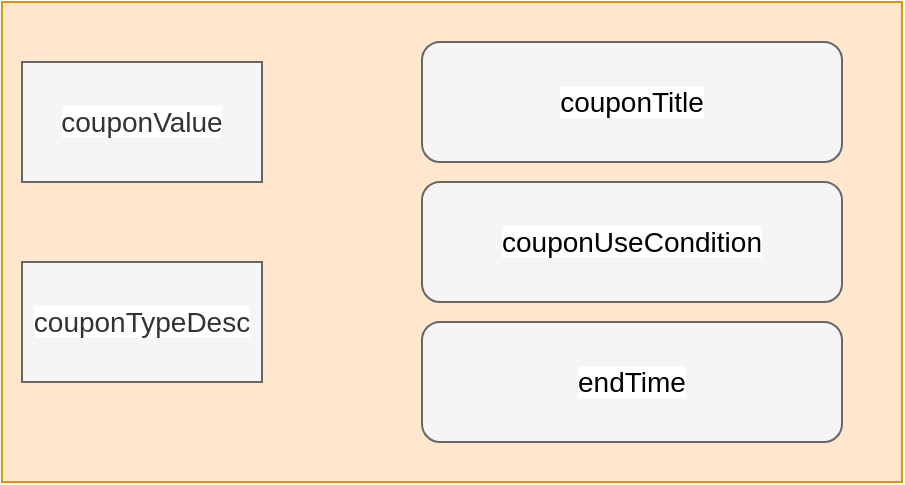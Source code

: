 <mxfile>
    <diagram id="GIjD4_sEgYJ7Q91Cwiaw" name="Page-1">
        <mxGraphModel dx="765" dy="713" grid="1" gridSize="10" guides="1" tooltips="1" connect="1" arrows="1" fold="1" page="1" pageScale="1" pageWidth="827" pageHeight="1169" math="0" shadow="0">
            <root>
                <mxCell id="0"/>
                <mxCell id="1" parent="0"/>
                <mxCell id="18" value="" style="rounded=0;whiteSpace=wrap;html=1;fillColor=#ffe6cc;strokeColor=#d79b00;" parent="1" vertex="1">
                    <mxGeometry x="100" y="140" width="450" height="240" as="geometry"/>
                </mxCell>
                <mxCell id="19" value="&lt;span style=&quot;font-size: 14px ; background-color: rgb(255 , 255 , 255)&quot;&gt;&lt;font color=&quot;#000000&quot;&gt;couponTitle&lt;/font&gt;&lt;/span&gt;" style="rounded=1;whiteSpace=wrap;html=1;fillColor=#f5f5f5;strokeColor=#666666;fontColor=#333333;" vertex="1" parent="1">
                    <mxGeometry x="310" y="160" width="210" height="60" as="geometry"/>
                </mxCell>
                <mxCell id="22" value="&lt;span style=&quot;color: rgb(51 , 51 , 51) ; font-family: &amp;#34;__symbol&amp;#34; , , &amp;#34;segoe ui&amp;#34; , &amp;#34;roboto&amp;#34; , &amp;#34;pingfang sc&amp;#34; , &amp;#34;hiragino sans gb&amp;#34; , &amp;#34;microsoft yahei&amp;#34; , &amp;#34;simsun&amp;#34; , sans-serif ; font-size: 14px ; background-color: rgb(255 , 255 , 255)&quot;&gt;couponValue&lt;/span&gt;" style="rounded=0;whiteSpace=wrap;html=1;fillColor=#f5f5f5;strokeColor=#666666;fontColor=#333333;" vertex="1" parent="1">
                    <mxGeometry x="110" y="170" width="120" height="60" as="geometry"/>
                </mxCell>
                <mxCell id="23" value="&lt;span style=&quot;color: rgb(51 , 51 , 51) ; font-family: &amp;#34;__symbol&amp;#34; , , &amp;#34;segoe ui&amp;#34; , &amp;#34;roboto&amp;#34; , &amp;#34;pingfang sc&amp;#34; , &amp;#34;hiragino sans gb&amp;#34; , &amp;#34;microsoft yahei&amp;#34; , &amp;#34;simsun&amp;#34; , sans-serif ; font-size: 14px ; background-color: rgb(255 , 255 , 255)&quot;&gt;couponTypeDesc&lt;/span&gt;" style="rounded=0;whiteSpace=wrap;html=1;fillColor=#f5f5f5;strokeColor=#666666;fontColor=#333333;" vertex="1" parent="1">
                    <mxGeometry x="110" y="270" width="120" height="60" as="geometry"/>
                </mxCell>
                <mxCell id="27" value="&lt;span style=&quot;font-size: 14px ; background-color: rgb(255 , 255 , 255)&quot;&gt;&lt;font color=&quot;#000000&quot;&gt;couponUseCondition&lt;/font&gt;&lt;/span&gt;" style="rounded=1;whiteSpace=wrap;html=1;fillColor=#f5f5f5;strokeColor=#666666;fontColor=#333333;" vertex="1" parent="1">
                    <mxGeometry x="310" y="230" width="210" height="60" as="geometry"/>
                </mxCell>
                <mxCell id="28" value="&lt;span style=&quot;font-size: 14px ; font-style: normal ; font-weight: 400 ; letter-spacing: normal ; text-indent: 0px ; text-transform: none ; word-spacing: 0px ; background-color: rgb(255 , 255 , 255) ; display: inline ; float: none&quot;&gt;&lt;font color=&quot;#000000&quot;&gt;endTime&lt;/font&gt;&lt;/span&gt;" style="rounded=1;whiteSpace=wrap;html=1;fillColor=#f5f5f5;strokeColor=#666666;fontColor=#333333;" vertex="1" parent="1">
                    <mxGeometry x="310" y="300" width="210" height="60" as="geometry"/>
                </mxCell>
            </root>
        </mxGraphModel>
    </diagram>
</mxfile>